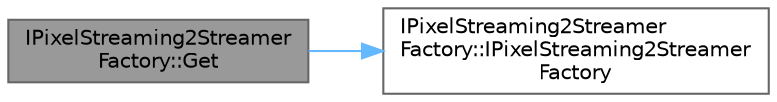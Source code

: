 digraph "IPixelStreaming2StreamerFactory::Get"
{
 // INTERACTIVE_SVG=YES
 // LATEX_PDF_SIZE
  bgcolor="transparent";
  edge [fontname=Helvetica,fontsize=10,labelfontname=Helvetica,labelfontsize=10];
  node [fontname=Helvetica,fontsize=10,shape=box,height=0.2,width=0.4];
  rankdir="LR";
  Node1 [id="Node000001",label="IPixelStreaming2Streamer\lFactory::Get",height=0.2,width=0.4,color="gray40", fillcolor="grey60", style="filled", fontcolor="black",tooltip=" "];
  Node1 -> Node2 [id="edge1_Node000001_Node000002",color="steelblue1",style="solid",tooltip=" "];
  Node2 [id="Node000002",label="IPixelStreaming2Streamer\lFactory::IPixelStreaming2Streamer\lFactory",height=0.2,width=0.4,color="grey40", fillcolor="white", style="filled",URL="$dc/df1/classIPixelStreaming2StreamerFactory.html#afe7a0e685e4fb4e50f3e0a7cbdf19399",tooltip=" "];
}
